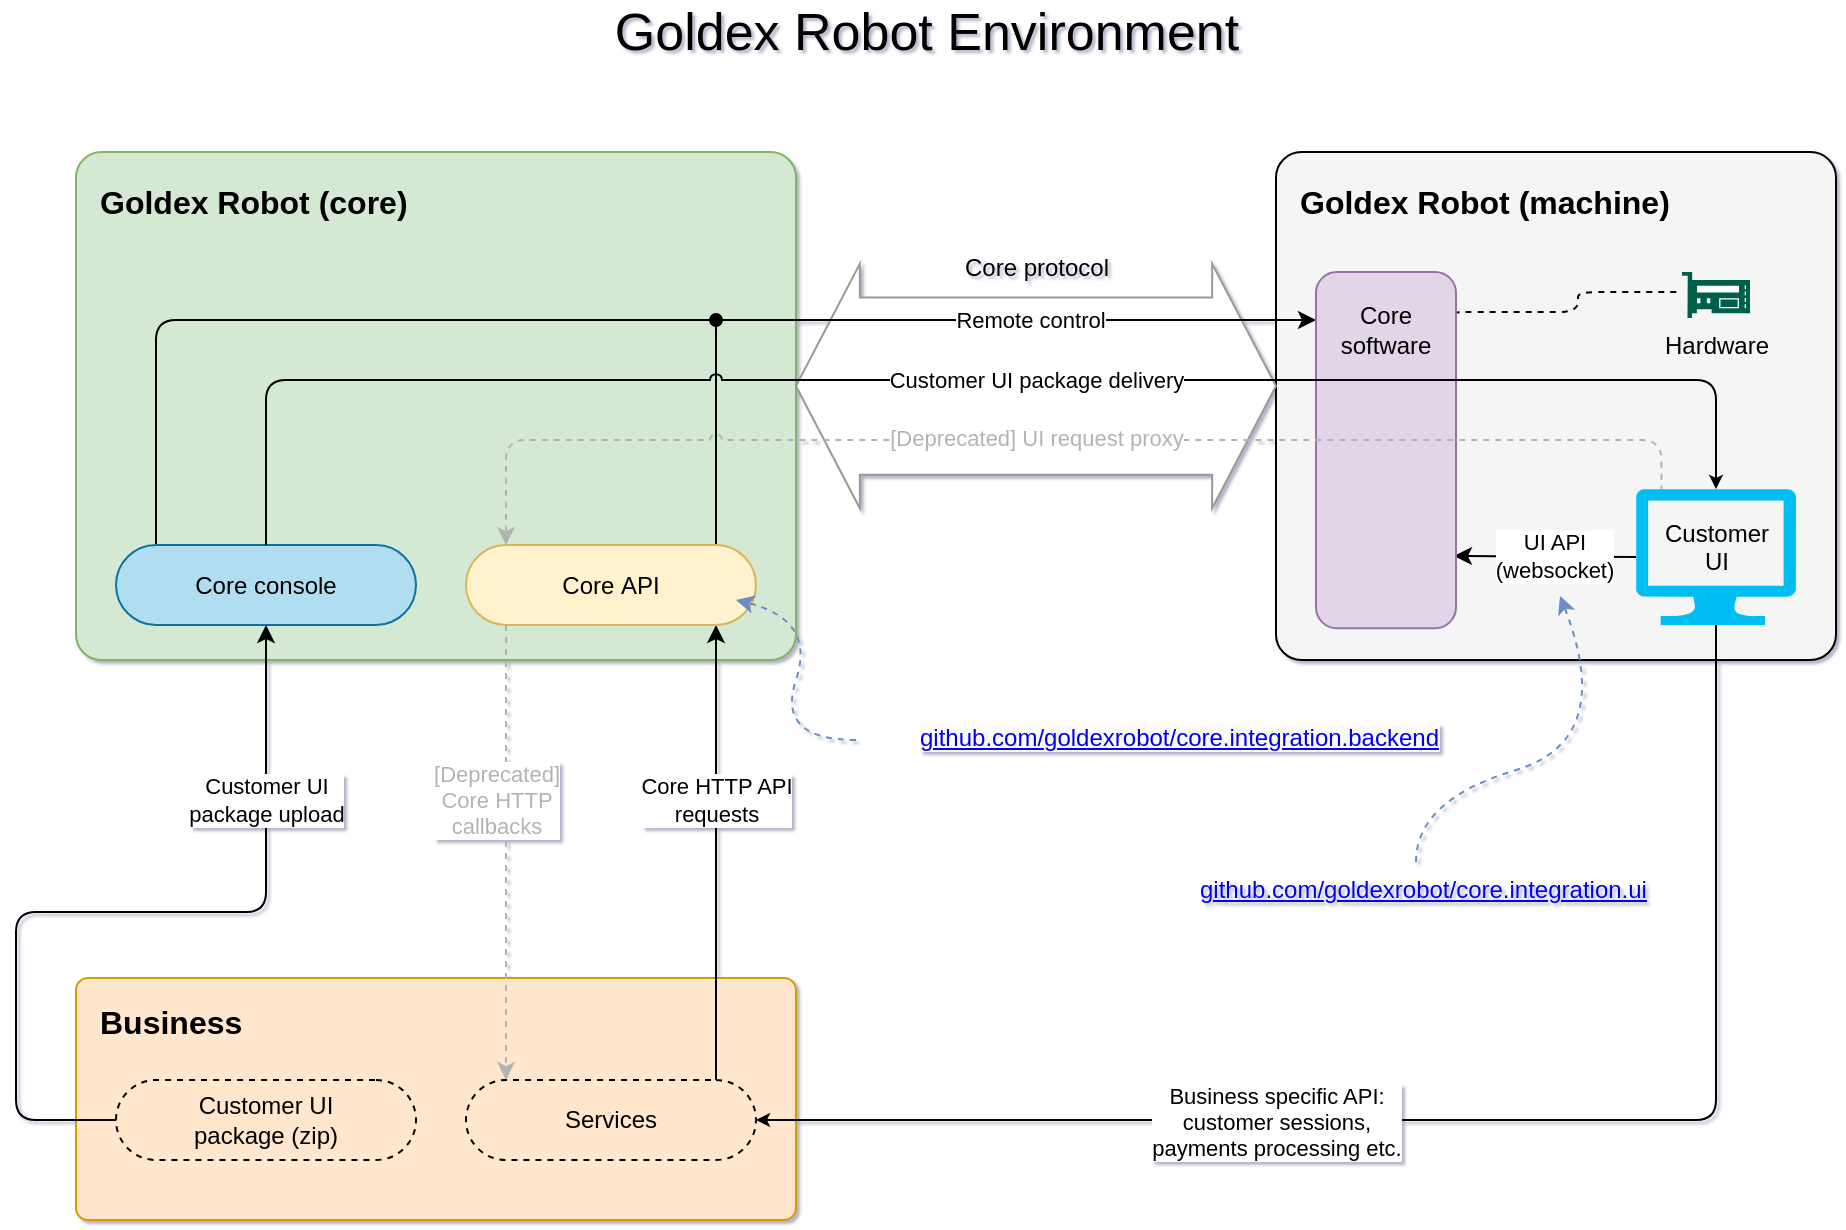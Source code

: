 <mxfile version="21.6.5" type="device">
  <diagram id="6I0OCvxSQrVGMHxT2VVA" name="Page-1">
    <mxGraphModel dx="1050" dy="641" grid="1" gridSize="10" guides="1" tooltips="1" connect="1" arrows="1" fold="1" page="1" pageScale="1" pageWidth="1169" pageHeight="827" background="#FFFFFF" math="0" shadow="1">
      <root>
        <mxCell id="0" />
        <mxCell id="1" parent="0" />
        <mxCell id="yWI0Tht7aarpBKLOjPPy-113" value="" style="rounded=1;whiteSpace=wrap;html=1;shadow=0;strokeColor=default;fillColor=#f5f5f5;glass=0;sketch=0;perimeterSpacing=0;fontColor=#333333;arcSize=5;allowArrows=0;" parent="1" vertex="1">
          <mxGeometry x="760" y="120" width="280" height="254" as="geometry" />
        </mxCell>
        <mxCell id="yWI0Tht7aarpBKLOjPPy-111" value="" style="rounded=1;whiteSpace=wrap;html=1;shadow=0;strokeColor=#d79b00;fillColor=#ffe6cc;glass=0;sketch=0;perimeterSpacing=0;arcSize=5;" parent="1" vertex="1">
          <mxGeometry x="160" y="533" width="360" height="121" as="geometry" />
        </mxCell>
        <mxCell id="yWI0Tht7aarpBKLOjPPy-110" value="" style="rounded=1;whiteSpace=wrap;html=1;shadow=0;glass=0;sketch=0;perimeterSpacing=0;fillColor=#d5e8d4;strokeColor=#82b366;arcSize=5;" parent="1" vertex="1">
          <mxGeometry x="160" y="120" width="360" height="254" as="geometry" />
        </mxCell>
        <mxCell id="yWI0Tht7aarpBKLOjPPy-63" value="" style="shape=doubleArrow;whiteSpace=wrap;html=1;arrowWidth=0.725;arrowSize=0.133;strokeColor=#999999;" parent="1" vertex="1">
          <mxGeometry x="520" y="175.88" width="240" height="122.25" as="geometry" />
        </mxCell>
        <mxCell id="Lgt53mkB5zzMh4mBHyFP-26" style="edgeStyle=orthogonalEdgeStyle;rounded=1;jumpStyle=arc;jumpSize=6;orthogonalLoop=1;jettySize=auto;html=1;startArrow=none;startFill=0;startSize=6;endSize=6;strokeColor=default;fillColor=none;entryX=0;entryY=0;entryDx=125;entryDy=40;entryPerimeter=0;exitX=0;exitY=0;exitDx=125;exitDy=0;exitPerimeter=0;" parent="1" source="xVoVEcecFcUUOIh8KKZW-12" target="Lgt53mkB5zzMh4mBHyFP-5" edge="1">
          <mxGeometry relative="1" as="geometry">
            <Array as="points" />
            <mxPoint x="455" y="514" as="sourcePoint" />
            <mxPoint x="520" y="394" as="targetPoint" />
          </mxGeometry>
        </mxCell>
        <mxCell id="Lgt53mkB5zzMh4mBHyFP-27" value="Core HTTP API&lt;br&gt;requests" style="edgeLabel;html=1;align=center;verticalAlign=middle;resizable=0;points=[];" parent="Lgt53mkB5zzMh4mBHyFP-26" vertex="1" connectable="0">
          <mxGeometry x="-0.577" y="1" relative="1" as="geometry">
            <mxPoint x="1" y="-92" as="offset" />
          </mxGeometry>
        </mxCell>
        <mxCell id="yWI0Tht7aarpBKLOjPPy-4" value="&lt;font style=&quot;font-size: 16px&quot;&gt;&lt;b&gt;Goldex Robot (core)&lt;/b&gt;&lt;/font&gt;" style="text;html=1;align=left;verticalAlign=middle;resizable=0;points=[];autosize=1;strokeColor=none;fillColor=none;" parent="1" vertex="1">
          <mxGeometry x="170" y="130" width="180" height="30" as="geometry" />
        </mxCell>
        <mxCell id="xVoVEcecFcUUOIh8KKZW-16" style="edgeStyle=orthogonalEdgeStyle;rounded=0;orthogonalLoop=1;jettySize=auto;html=1;exitX=0;exitY=0;exitDx=125;exitDy=0;exitPerimeter=0;endArrow=oval;endFill=1;" parent="1" source="Lgt53mkB5zzMh4mBHyFP-5" edge="1">
          <mxGeometry relative="1" as="geometry">
            <mxPoint x="480" y="204" as="targetPoint" />
            <Array as="points" />
          </mxGeometry>
        </mxCell>
        <mxCell id="Lgt53mkB5zzMh4mBHyFP-22" style="edgeStyle=orthogonalEdgeStyle;rounded=1;jumpStyle=arc;jumpSize=6;orthogonalLoop=1;jettySize=auto;html=1;startSize=6;endSize=4;strokeColor=#000000;fillColor=default;exitX=0.5;exitY=1;exitDx=0;exitDy=0;exitPerimeter=0;entryX=0;entryY=0;entryDx=145;entryDy=20;entryPerimeter=0;" parent="1" source="ChhoYwVpw0_RvkUZXC9h-3" target="xVoVEcecFcUUOIh8KKZW-12" edge="1">
          <mxGeometry relative="1" as="geometry">
            <Array as="points">
              <mxPoint x="980" y="604" />
            </Array>
            <mxPoint x="720" y="338.13" as="sourcePoint" />
            <mxPoint x="660" y="634" as="targetPoint" />
          </mxGeometry>
        </mxCell>
        <mxCell id="Lgt53mkB5zzMh4mBHyFP-23" value="Business specific API:&lt;br&gt;customer sessions,&lt;br&gt;payments processing etc." style="edgeLabel;html=1;align=center;verticalAlign=middle;resizable=0;points=[];" parent="Lgt53mkB5zzMh4mBHyFP-22" vertex="1" connectable="0">
          <mxGeometry x="-0.796" relative="1" as="geometry">
            <mxPoint x="-220" y="174" as="offset" />
          </mxGeometry>
        </mxCell>
        <mxCell id="yWI0Tht7aarpBKLOjPPy-59" style="rounded=0;orthogonalLoop=1;jettySize=auto;html=1;entryX=0;entryY=0.5;entryDx=0;entryDy=0;entryPerimeter=0;startArrow=classic;startFill=1;endArrow=none;endFill=0;" parent="1" target="ChhoYwVpw0_RvkUZXC9h-3" edge="1">
          <mxGeometry relative="1" as="geometry">
            <mxPoint x="849" y="322" as="sourcePoint" />
            <mxPoint x="940" y="322.5" as="targetPoint" />
          </mxGeometry>
        </mxCell>
        <mxCell id="yWI0Tht7aarpBKLOjPPy-60" value="UI API&lt;br&gt;(websocket)" style="edgeLabel;html=1;align=center;verticalAlign=middle;resizable=0;points=[];" parent="yWI0Tht7aarpBKLOjPPy-59" vertex="1" connectable="0">
          <mxGeometry x="-0.34" relative="1" as="geometry">
            <mxPoint x="20" as="offset" />
          </mxGeometry>
        </mxCell>
        <mxCell id="yWI0Tht7aarpBKLOjPPy-66" style="edgeStyle=orthogonalEdgeStyle;rounded=1;orthogonalLoop=1;jettySize=auto;html=1;startArrow=classic;startFill=1;strokeWidth=1;elbow=vertical;entryX=0;entryY=0;entryDx=20;entryDy=0;entryPerimeter=0;endArrow=none;endFill=0;" parent="1" target="D_cCH1e16-JY_ZQa9PoH-4" edge="1">
          <mxGeometry relative="1" as="geometry">
            <mxPoint x="780" y="204" as="sourcePoint" />
            <Array as="points">
              <mxPoint x="730" y="204" />
              <mxPoint x="200" y="204" />
            </Array>
            <mxPoint x="480" y="94" as="targetPoint" />
          </mxGeometry>
        </mxCell>
        <mxCell id="yWI0Tht7aarpBKLOjPPy-67" value="Remote control" style="edgeLabel;html=1;align=center;verticalAlign=middle;resizable=0;points=[];" parent="yWI0Tht7aarpBKLOjPPy-66" vertex="1" connectable="0">
          <mxGeometry x="0.101" relative="1" as="geometry">
            <mxPoint x="238" as="offset" />
          </mxGeometry>
        </mxCell>
        <mxCell id="yWI0Tht7aarpBKLOjPPy-64" value="Core protocol" style="text;html=1;align=center;verticalAlign=middle;resizable=0;points=[];autosize=1;strokeColor=none;fillColor=none;" parent="1" vertex="1">
          <mxGeometry x="590" y="163" width="100" height="30" as="geometry" />
        </mxCell>
        <mxCell id="fhXx2sKysmGs3kEWXSyb-3" style="edgeStyle=orthogonalEdgeStyle;rounded=1;orthogonalLoop=1;jettySize=auto;html=1;entryX=0.5;entryY=1;entryDx=0;entryDy=0;entryPerimeter=0;" parent="1" source="yWI0Tht7aarpBKLOjPPy-92" target="D_cCH1e16-JY_ZQa9PoH-4" edge="1">
          <mxGeometry relative="1" as="geometry">
            <Array as="points">
              <mxPoint x="130" y="604" />
              <mxPoint x="130" y="500" />
              <mxPoint x="255" y="500" />
            </Array>
          </mxGeometry>
        </mxCell>
        <mxCell id="fhXx2sKysmGs3kEWXSyb-4" value="Customer UI &lt;br&gt;package upload" style="edgeLabel;html=1;align=center;verticalAlign=middle;resizable=0;points=[];" parent="fhXx2sKysmGs3kEWXSyb-3" vertex="1" connectable="0">
          <mxGeometry x="0.388" y="-1" relative="1" as="geometry">
            <mxPoint x="-1" y="-42" as="offset" />
          </mxGeometry>
        </mxCell>
        <mxCell id="yWI0Tht7aarpBKLOjPPy-92" value="Customer UI&lt;br&gt;package (zip)" style="html=1;outlineConnect=0;whiteSpace=wrap;shape=mxgraph.archimate3.service;fillColor=none;dashed=1;" parent="1" vertex="1">
          <mxGeometry x="180" y="584" width="150" height="40" as="geometry" />
        </mxCell>
        <mxCell id="D_cCH1e16-JY_ZQa9PoH-4" value="Core&amp;nbsp;console" style="html=1;outlineConnect=0;whiteSpace=wrap;fillColor=#b1ddf0;shape=mxgraph.archimate3.service;strokeColor=#10739e;" parent="1" vertex="1">
          <mxGeometry x="180" y="316.5" width="150" height="40" as="geometry" />
        </mxCell>
        <mxCell id="yWI0Tht7aarpBKLOjPPy-105" value="&lt;font style=&quot;font-size: 16px&quot;&gt;&lt;b&gt;Business&lt;br&gt;&lt;/b&gt;&lt;/font&gt;" style="text;html=1;align=left;verticalAlign=middle;resizable=0;points=[];autosize=1;strokeColor=none;fillColor=none;" parent="1" vertex="1">
          <mxGeometry x="170" y="540" width="90" height="30" as="geometry" />
        </mxCell>
        <mxCell id="xVoVEcecFcUUOIh8KKZW-11" style="edgeStyle=orthogonalEdgeStyle;rounded=1;orthogonalLoop=1;jettySize=auto;html=1;exitX=0.991;exitY=0.118;exitDx=0;exitDy=0;dashed=1;endArrow=none;endFill=0;exitPerimeter=0;" parent="1" source="ChhoYwVpw0_RvkUZXC9h-10" target="ChhoYwVpw0_RvkUZXC9h-7" edge="1">
          <mxGeometry relative="1" as="geometry">
            <Array as="points">
              <mxPoint x="849" y="200" />
              <mxPoint x="911" y="200" />
              <mxPoint x="911" y="190" />
            </Array>
          </mxGeometry>
        </mxCell>
        <mxCell id="ChhoYwVpw0_RvkUZXC9h-10" value="Core&lt;br&gt;software" style="rounded=1;whiteSpace=wrap;html=1;fillColor=#e1d5e7;strokeColor=#9673a6;spacingTop=-120;" parent="1" vertex="1">
          <mxGeometry x="780" y="180" width="70" height="178.13" as="geometry" />
        </mxCell>
        <mxCell id="yWI0Tht7aarpBKLOjPPy-114" value="&lt;font style=&quot;font-size: 16px&quot;&gt;&lt;b&gt;Goldex Robot (machine)&lt;/b&gt;&lt;/font&gt;" style="text;html=1;align=left;verticalAlign=middle;resizable=0;points=[];autosize=1;strokeColor=none;fillColor=none;" parent="1" vertex="1">
          <mxGeometry x="770" y="130" width="210" height="30" as="geometry" />
        </mxCell>
        <mxCell id="yWI0Tht7aarpBKLOjPPy-115" value="&lt;font style=&quot;font-size: 26px&quot;&gt;Goldex Robot Environment&lt;/font&gt;" style="text;html=1;align=center;verticalAlign=middle;resizable=0;points=[];autosize=1;strokeColor=none;fillColor=none;" parent="1" vertex="1">
          <mxGeometry x="420" y="50" width="330" height="20" as="geometry" />
        </mxCell>
        <mxCell id="Lgt53mkB5zzMh4mBHyFP-5" value="Core&amp;nbsp;API" style="html=1;outlineConnect=0;whiteSpace=wrap;fillColor=#fff2cc;shape=mxgraph.archimate3.service;shadow=0;strokeColor=#d6b656;" parent="1" vertex="1">
          <mxGeometry x="355" y="316.5" width="145" height="40" as="geometry" />
        </mxCell>
        <mxCell id="yWI0Tht7aarpBKLOjPPy-76" style="edgeStyle=orthogonalEdgeStyle;rounded=1;orthogonalLoop=1;jettySize=auto;html=1;exitX=0.159;exitY=0.02;exitDx=0;exitDy=0;exitPerimeter=0;startArrow=none;startFill=0;strokeWidth=1;startSize=6;jumpSize=6;arcSize=20;jumpStyle=arc;entryX=0;entryY=0;entryDx=20;entryDy=0;entryPerimeter=0;strokeColor=#B3B3B3;dashed=1;" parent="1" source="ChhoYwVpw0_RvkUZXC9h-3" target="Lgt53mkB5zzMh4mBHyFP-5" edge="1">
          <mxGeometry relative="1" as="geometry">
            <mxPoint x="355" y="318.13" as="targetPoint" />
            <Array as="points">
              <mxPoint x="953" y="264" />
              <mxPoint x="375" y="264" />
            </Array>
            <mxPoint x="720" y="298.13" as="sourcePoint" />
          </mxGeometry>
        </mxCell>
        <mxCell id="yWI0Tht7aarpBKLOjPPy-78" value="[Deprecated] UI request proxy" style="edgeLabel;html=1;align=center;verticalAlign=middle;resizable=0;points=[];fontColor=#B3B3B3;" parent="yWI0Tht7aarpBKLOjPPy-76" vertex="1" connectable="0">
          <mxGeometry x="-0.218" y="-1" relative="1" as="geometry">
            <mxPoint x="-82" as="offset" />
          </mxGeometry>
        </mxCell>
        <mxCell id="xVoVEcecFcUUOIh8KKZW-14" style="edgeStyle=orthogonalEdgeStyle;rounded=1;orthogonalLoop=1;jettySize=auto;html=1;exitX=0;exitY=0;exitDx=20;exitDy=40;exitPerimeter=0;entryX=0;entryY=0;entryDx=20;entryDy=0;entryPerimeter=0;strokeColor=#B3B3B3;dashed=1;" parent="1" source="Lgt53mkB5zzMh4mBHyFP-5" target="xVoVEcecFcUUOIh8KKZW-12" edge="1">
          <mxGeometry relative="1" as="geometry">
            <mxPoint x="355" y="358.13" as="sourcePoint" />
            <Array as="points" />
          </mxGeometry>
        </mxCell>
        <mxCell id="Y2A6q8HbLqpN0pYMqnev-3" value="[Deprecated]&lt;br&gt;Core HTTP&lt;br&gt;callbacks" style="edgeLabel;html=1;align=center;verticalAlign=middle;resizable=0;points=[];fontColor=#B3B3B3;" parent="1" vertex="1" connectable="0">
          <mxGeometry x="370" y="443.997" as="geometry" />
        </mxCell>
        <mxCell id="ChhoYwVpw0_RvkUZXC9h-3" value="Customer&lt;br&gt;UI" style="verticalLabelPosition=bottom;html=1;verticalAlign=top;align=center;strokeColor=none;fillColor=#00BEF2;shape=mxgraph.azure.computer;pointerEvents=1;spacingTop=-60;spacingBottom=0;" parent="1" vertex="1">
          <mxGeometry x="940" y="288.5" width="80" height="68" as="geometry" />
        </mxCell>
        <mxCell id="ChhoYwVpw0_RvkUZXC9h-7" value="Hardware" style="sketch=0;pointerEvents=1;shadow=0;dashed=0;html=1;strokeColor=none;fillColor=#005F4B;labelPosition=center;verticalLabelPosition=bottom;verticalAlign=top;align=center;outlineConnect=0;shape=mxgraph.veeam2.hardware_controller;spacingTop=0;" parent="1" vertex="1">
          <mxGeometry x="963" y="180" width="33.99" height="23" as="geometry" />
        </mxCell>
        <mxCell id="Lgt53mkB5zzMh4mBHyFP-19" style="edgeStyle=orthogonalEdgeStyle;rounded=1;jumpSize=6;orthogonalLoop=1;jettySize=auto;html=1;exitX=0.5;exitY=0;exitDx=0;exitDy=0;exitPerimeter=0;startSize=6;endSize=4;fillColor=default;jumpStyle=arc;strokeColor=#000000;entryX=0.5;entryY=0;entryDx=0;entryDy=0;entryPerimeter=0;" parent="1" source="D_cCH1e16-JY_ZQa9PoH-4" target="ChhoYwVpw0_RvkUZXC9h-3" edge="1">
          <mxGeometry relative="1" as="geometry">
            <mxPoint x="780" y="354" as="targetPoint" />
            <Array as="points">
              <mxPoint x="255" y="234" />
              <mxPoint x="980" y="234" />
            </Array>
            <mxPoint x="380" y="188" as="sourcePoint" />
          </mxGeometry>
        </mxCell>
        <mxCell id="Lgt53mkB5zzMh4mBHyFP-20" value="Customer UI package delivery" style="edgeLabel;html=1;align=center;verticalAlign=middle;resizable=0;points=[];" parent="Lgt53mkB5zzMh4mBHyFP-19" vertex="1" connectable="0">
          <mxGeometry x="-0.038" relative="1" as="geometry">
            <mxPoint x="53" as="offset" />
          </mxGeometry>
        </mxCell>
        <mxCell id="fhXx2sKysmGs3kEWXSyb-13" value="&lt;a style=&quot;border-color: var(--border-color); font-family: Helvetica; font-size: 12px; font-style: normal; font-variant-ligatures: normal; font-variant-caps: normal; font-weight: 400; letter-spacing: normal; orphans: 2; text-align: left; text-indent: 0px; text-transform: none; widows: 2; word-spacing: 0px; -webkit-text-stroke-width: 0px; background-color: rgb(251, 251, 251);&quot; href=&quot;https://github.com/goldexrobot/core.integration.backend&quot;&gt;github.com/goldexrobot/core.integration.backend&lt;/a&gt;" style="text;whiteSpace=wrap;html=1;strokeColor=none;verticalAlign=top;" parent="1" vertex="1">
          <mxGeometry x="580" y="399" width="330" height="25" as="geometry" />
        </mxCell>
        <mxCell id="xVoVEcecFcUUOIh8KKZW-1" value="" style="curved=1;endArrow=classic;html=1;rounded=0;fillColor=#dae8fc;strokeColor=#6c8ebf;dashed=1;" parent="1" edge="1">
          <mxGeometry width="50" height="50" relative="1" as="geometry">
            <mxPoint x="550" y="414" as="sourcePoint" />
            <mxPoint x="490" y="344" as="targetPoint" />
            <Array as="points">
              <mxPoint x="510" y="414" />
              <mxPoint x="530" y="354" />
            </Array>
          </mxGeometry>
        </mxCell>
        <mxCell id="xVoVEcecFcUUOIh8KKZW-5" value="" style="shape=image;html=1;verticalAlign=top;verticalLabelPosition=bottom;labelBackgroundColor=#ffffff;imageAspect=0;aspect=fixed;image=https://cdn0.iconfinder.com/data/icons/social-network-9/50/29-128.png" parent="1" vertex="1">
          <mxGeometry x="560" y="404" width="20" height="20" as="geometry" />
        </mxCell>
        <mxCell id="xVoVEcecFcUUOIh8KKZW-6" value="&lt;a href=&quot;https://github.com/goldexrobot/core.integration.ui&quot;&gt;github.com/goldexrobot/core.integration.ui&lt;/a&gt;" style="text;html=1;align=left;verticalAlign=middle;resizable=0;points=[];autosize=1;strokeColor=none;fillColor=none;" parent="1" vertex="1">
          <mxGeometry x="720" y="474" width="250" height="30" as="geometry" />
        </mxCell>
        <mxCell id="xVoVEcecFcUUOIh8KKZW-7" value="" style="shape=image;html=1;verticalAlign=top;verticalLabelPosition=bottom;labelBackgroundColor=#ffffff;imageAspect=0;aspect=fixed;image=https://cdn0.iconfinder.com/data/icons/social-network-9/50/29-128.png" parent="1" vertex="1">
          <mxGeometry x="700" y="479" width="20" height="20" as="geometry" />
        </mxCell>
        <mxCell id="xVoVEcecFcUUOIh8KKZW-12" value="Services" style="html=1;outlineConnect=0;whiteSpace=wrap;shape=mxgraph.archimate3.service;fillColor=none;dashed=1;" parent="1" vertex="1">
          <mxGeometry x="355" y="584" width="145" height="40" as="geometry" />
        </mxCell>
        <mxCell id="xVoVEcecFcUUOIh8KKZW-13" value="" style="curved=1;endArrow=classic;html=1;rounded=0;fillColor=#dae8fc;strokeColor=#6c8ebf;dashed=1;" parent="1" edge="1">
          <mxGeometry width="50" height="50" relative="1" as="geometry">
            <mxPoint x="830" y="475" as="sourcePoint" />
            <mxPoint x="902" y="342" as="targetPoint" />
            <Array as="points">
              <mxPoint x="830" y="444" />
              <mxPoint x="930" y="414" />
            </Array>
          </mxGeometry>
        </mxCell>
      </root>
    </mxGraphModel>
  </diagram>
</mxfile>
